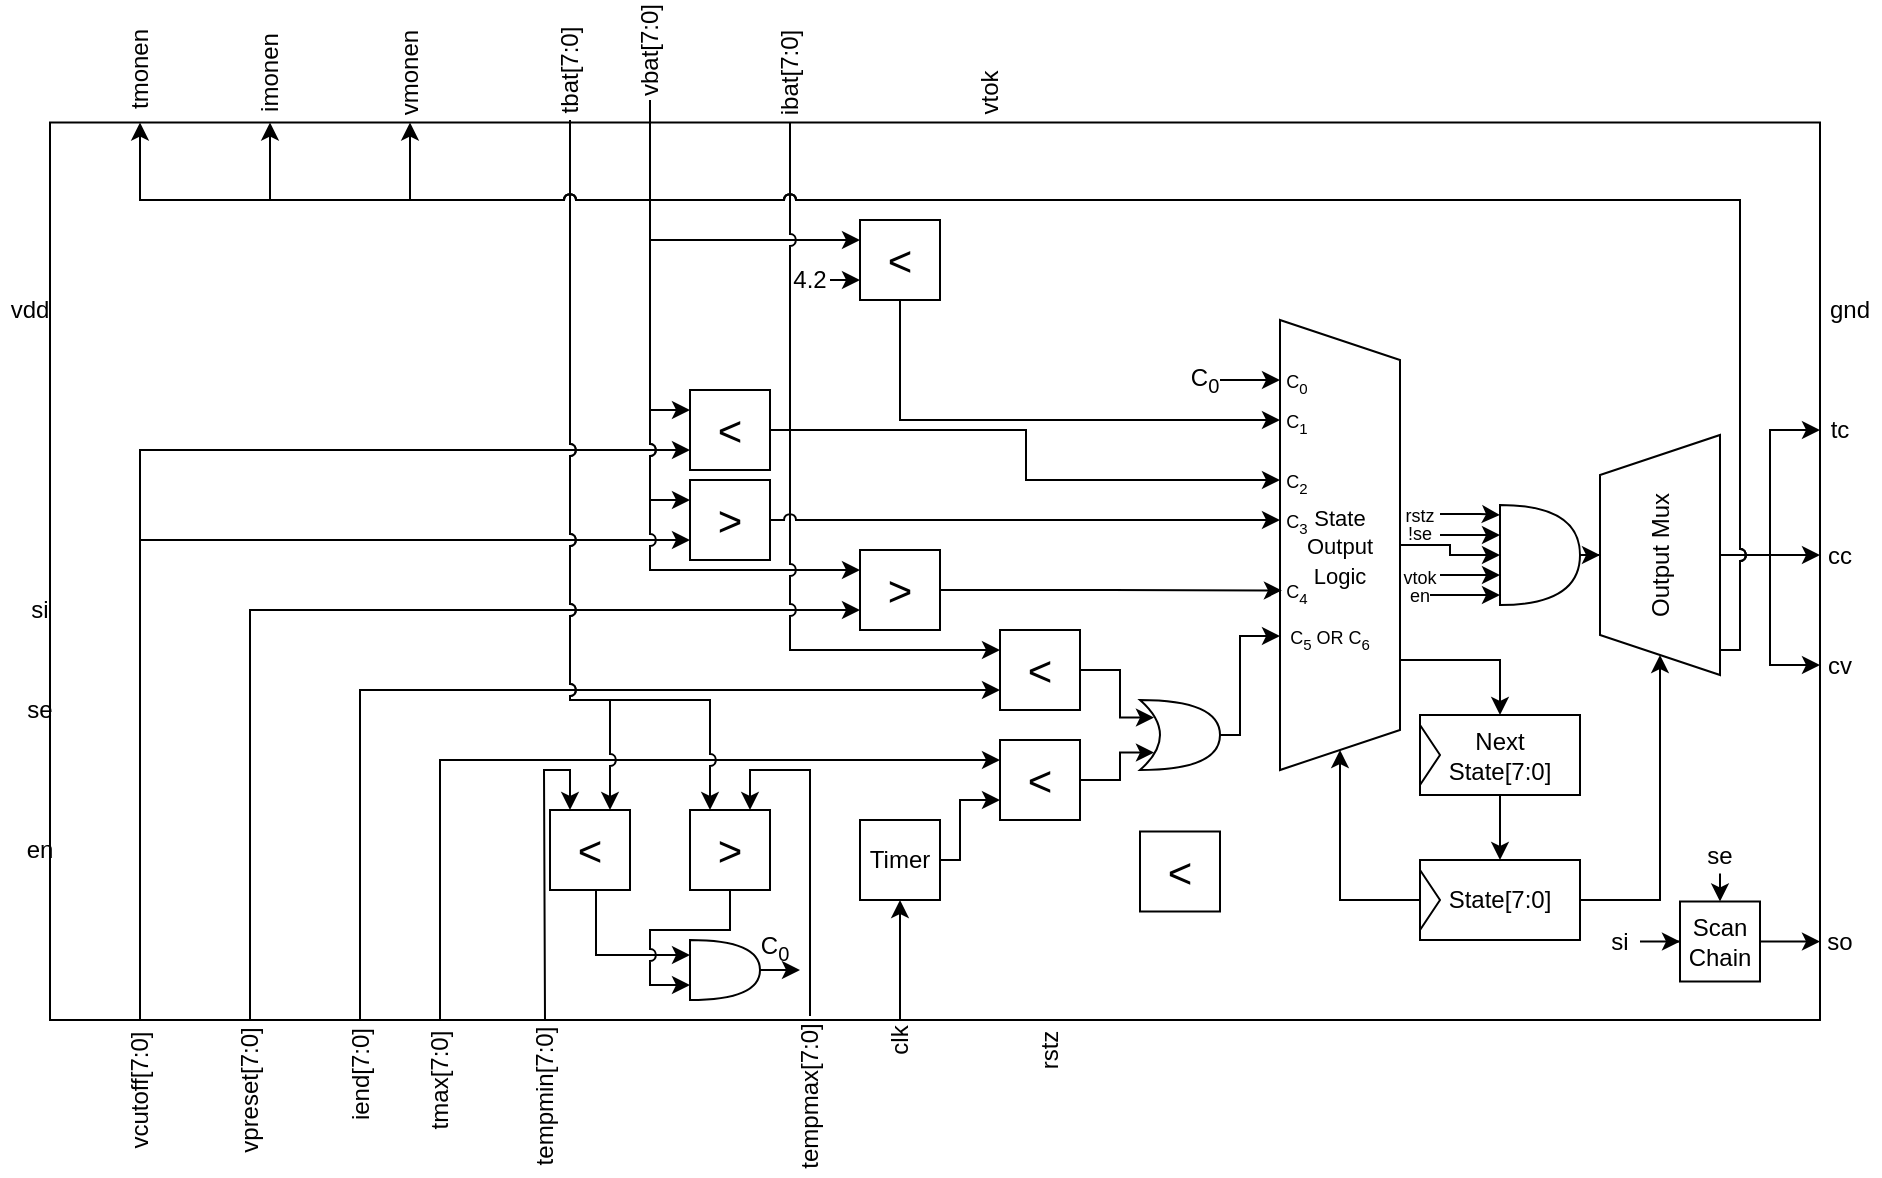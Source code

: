 <mxfile version="25.0.3">
  <diagram name="Page-1" id="ZLXz8bZ7Lyy6NJfYawsl">
    <mxGraphModel dx="734" dy="1479" grid="1" gridSize="10" guides="1" tooltips="1" connect="1" arrows="1" fold="1" page="1" pageScale="1" pageWidth="850" pageHeight="1100" math="0" shadow="0">
      <root>
        <mxCell id="0" />
        <mxCell id="1" parent="0" />
        <mxCell id="lkuB_7mltpB1Ut6H_fc4-6" value="" style="rounded=0;whiteSpace=wrap;html=1;" vertex="1" parent="1">
          <mxGeometry x="115" y="-48.75" width="885" height="448.75" as="geometry" />
        </mxCell>
        <mxCell id="lkuB_7mltpB1Ut6H_fc4-40" style="edgeStyle=orthogonalEdgeStyle;rounded=0;orthogonalLoop=1;jettySize=auto;html=1;entryX=0;entryY=0.75;entryDx=0;entryDy=0;jumpStyle=arc;" edge="1" parent="1" source="XUwTfJBHHrVztobZP6dr-2" target="lkuB_7mltpB1Ut6H_fc4-32">
          <mxGeometry relative="1" as="geometry">
            <Array as="points">
              <mxPoint x="160" y="115" />
            </Array>
          </mxGeometry>
        </mxCell>
        <mxCell id="lkuB_7mltpB1Ut6H_fc4-41" style="edgeStyle=orthogonalEdgeStyle;rounded=0;orthogonalLoop=1;jettySize=auto;html=1;entryX=0;entryY=0.75;entryDx=0;entryDy=0;jumpStyle=arc;" edge="1" parent="1" source="XUwTfJBHHrVztobZP6dr-2" target="lkuB_7mltpB1Ut6H_fc4-38">
          <mxGeometry relative="1" as="geometry">
            <Array as="points">
              <mxPoint x="160" y="160" />
            </Array>
          </mxGeometry>
        </mxCell>
        <mxCell id="XUwTfJBHHrVztobZP6dr-2" value="vcutoff[7:0]" style="text;html=1;align=center;verticalAlign=middle;whiteSpace=wrap;rounded=0;rotation=-90;" parent="1" vertex="1">
          <mxGeometry x="125" y="420" width="70" height="30" as="geometry" />
        </mxCell>
        <mxCell id="lkuB_7mltpB1Ut6H_fc4-51" style="edgeStyle=orthogonalEdgeStyle;rounded=0;orthogonalLoop=1;jettySize=auto;html=1;entryX=0;entryY=0.75;entryDx=0;entryDy=0;" edge="1" parent="1" source="XUwTfJBHHrVztobZP6dr-3" target="lkuB_7mltpB1Ut6H_fc4-49">
          <mxGeometry relative="1" as="geometry">
            <Array as="points">
              <mxPoint x="215" y="195" />
            </Array>
          </mxGeometry>
        </mxCell>
        <mxCell id="XUwTfJBHHrVztobZP6dr-3" value="vpreset[7:0]" style="text;html=1;align=center;verticalAlign=middle;whiteSpace=wrap;rounded=0;rotation=-90;" parent="1" vertex="1">
          <mxGeometry x="180" y="420" width="70" height="30" as="geometry" />
        </mxCell>
        <mxCell id="XUwTfJBHHrVztobZP6dr-61" style="edgeStyle=orthogonalEdgeStyle;rounded=0;orthogonalLoop=1;jettySize=auto;html=1;entryX=0;entryY=0.75;entryDx=0;entryDy=0;jumpStyle=arc;" parent="1" source="XUwTfJBHHrVztobZP6dr-4" target="XUwTfJBHHrVztobZP6dr-45" edge="1">
          <mxGeometry relative="1" as="geometry">
            <Array as="points">
              <mxPoint x="270" y="235" />
            </Array>
          </mxGeometry>
        </mxCell>
        <mxCell id="XUwTfJBHHrVztobZP6dr-4" value="iend[7:0]" style="text;html=1;align=center;verticalAlign=middle;whiteSpace=wrap;rounded=0;rotation=-90;" parent="1" vertex="1">
          <mxGeometry x="242.5" y="412.5" width="55" height="30" as="geometry" />
        </mxCell>
        <mxCell id="XUwTfJBHHrVztobZP6dr-39" style="edgeStyle=orthogonalEdgeStyle;rounded=0;orthogonalLoop=1;jettySize=auto;html=1;entryX=0.75;entryY=0;entryDx=0;entryDy=0;jumpStyle=arc;" parent="1" source="XUwTfJBHHrVztobZP6dr-5" target="XUwTfJBHHrVztobZP6dr-32" edge="1">
          <mxGeometry relative="1" as="geometry">
            <Array as="points">
              <mxPoint x="495" y="367" />
              <mxPoint x="495" y="275" />
              <mxPoint x="465" y="275" />
            </Array>
          </mxGeometry>
        </mxCell>
        <mxCell id="XUwTfJBHHrVztobZP6dr-5" value="&lt;div&gt;tempmax[7:0]&lt;/div&gt;" style="text;html=1;align=center;verticalAlign=middle;whiteSpace=wrap;rounded=0;rotation=-90;" parent="1" vertex="1">
          <mxGeometry x="455" y="423" width="80" height="30" as="geometry" />
        </mxCell>
        <mxCell id="XUwTfJBHHrVztobZP6dr-57" style="edgeStyle=orthogonalEdgeStyle;rounded=0;orthogonalLoop=1;jettySize=auto;html=1;jumpStyle=arc;" parent="1" source="XUwTfJBHHrVztobZP6dr-6" target="XUwTfJBHHrVztobZP6dr-54" edge="1">
          <mxGeometry relative="1" as="geometry">
            <Array as="points">
              <mxPoint x="310" y="270" />
            </Array>
          </mxGeometry>
        </mxCell>
        <mxCell id="XUwTfJBHHrVztobZP6dr-6" value="&lt;div&gt;tmax[7:0]&lt;/div&gt;" style="text;html=1;align=center;verticalAlign=middle;whiteSpace=wrap;rounded=0;rotation=-90;" parent="1" vertex="1">
          <mxGeometry x="280" y="415" width="60" height="30" as="geometry" />
        </mxCell>
        <mxCell id="XUwTfJBHHrVztobZP6dr-38" style="edgeStyle=orthogonalEdgeStyle;rounded=0;orthogonalLoop=1;jettySize=auto;html=1;entryX=0.25;entryY=0;entryDx=0;entryDy=0;jumpStyle=arc;" parent="1" source="XUwTfJBHHrVztobZP6dr-7" target="XUwTfJBHHrVztobZP6dr-31" edge="1">
          <mxGeometry relative="1" as="geometry">
            <Array as="points">
              <mxPoint x="362" y="368" />
              <mxPoint x="362" y="368" />
              <mxPoint x="362" y="275" />
              <mxPoint x="375" y="275" />
            </Array>
          </mxGeometry>
        </mxCell>
        <mxCell id="XUwTfJBHHrVztobZP6dr-7" value="&lt;div&gt;tempmin[7:0]&lt;/div&gt;" style="text;html=1;align=center;verticalAlign=middle;whiteSpace=wrap;rounded=0;rotation=-90;" parent="1" vertex="1">
          <mxGeometry x="325" y="423" width="75" height="30" as="geometry" />
        </mxCell>
        <mxCell id="XUwTfJBHHrVztobZP6dr-58" style="edgeStyle=orthogonalEdgeStyle;rounded=0;orthogonalLoop=1;jettySize=auto;html=1;entryX=0.5;entryY=1;entryDx=0;entryDy=0;" parent="1" source="XUwTfJBHHrVztobZP6dr-8" target="XUwTfJBHHrVztobZP6dr-53" edge="1">
          <mxGeometry relative="1" as="geometry" />
        </mxCell>
        <mxCell id="XUwTfJBHHrVztobZP6dr-8" value="clk" style="text;html=1;align=center;verticalAlign=middle;whiteSpace=wrap;rounded=0;rotation=-90;" parent="1" vertex="1">
          <mxGeometry x="530" y="395" width="20" height="30" as="geometry" />
        </mxCell>
        <mxCell id="XUwTfJBHHrVztobZP6dr-9" value="rstz" style="text;html=1;align=center;verticalAlign=middle;whiteSpace=wrap;rounded=0;rotation=-90;" parent="1" vertex="1">
          <mxGeometry x="600" y="400" width="30" height="30" as="geometry" />
        </mxCell>
        <mxCell id="XUwTfJBHHrVztobZP6dr-10" value="en" style="text;html=1;align=center;verticalAlign=middle;whiteSpace=wrap;rounded=0;rotation=0;" parent="1" vertex="1">
          <mxGeometry x="100" y="300" width="20" height="30" as="geometry" />
        </mxCell>
        <mxCell id="XUwTfJBHHrVztobZP6dr-11" value="se" style="text;html=1;align=center;verticalAlign=middle;whiteSpace=wrap;rounded=0;rotation=0;" parent="1" vertex="1">
          <mxGeometry x="100" y="230" width="20" height="30" as="geometry" />
        </mxCell>
        <mxCell id="XUwTfJBHHrVztobZP6dr-12" value="si" style="text;html=1;align=center;verticalAlign=middle;whiteSpace=wrap;rounded=0;rotation=0;" parent="1" vertex="1">
          <mxGeometry x="100" y="180" width="20" height="30" as="geometry" />
        </mxCell>
        <mxCell id="XUwTfJBHHrVztobZP6dr-13" value="vdd" style="text;html=1;align=center;verticalAlign=middle;whiteSpace=wrap;rounded=0;rotation=0;" parent="1" vertex="1">
          <mxGeometry x="90" y="30" width="30" height="30" as="geometry" />
        </mxCell>
        <mxCell id="XUwTfJBHHrVztobZP6dr-15" value="tmonen" style="text;html=1;align=center;verticalAlign=middle;whiteSpace=wrap;rounded=0;rotation=-90;" parent="1" vertex="1">
          <mxGeometry x="133.75" y="-90" width="52.5" height="30" as="geometry" />
        </mxCell>
        <mxCell id="XUwTfJBHHrVztobZP6dr-16" value="vmonen" style="text;html=1;align=center;verticalAlign=middle;whiteSpace=wrap;rounded=0;rotation=-90;" parent="1" vertex="1">
          <mxGeometry x="270" y="-88.75" width="50" height="30" as="geometry" />
        </mxCell>
        <mxCell id="XUwTfJBHHrVztobZP6dr-17" value="imonen" style="text;html=1;align=center;verticalAlign=middle;whiteSpace=wrap;rounded=0;rotation=-90;" parent="1" vertex="1">
          <mxGeometry x="200" y="-88.75" width="50" height="30" as="geometry" />
        </mxCell>
        <mxCell id="XUwTfJBHHrVztobZP6dr-36" style="edgeStyle=orthogonalEdgeStyle;rounded=0;orthogonalLoop=1;jettySize=auto;html=1;entryX=0.75;entryY=0;entryDx=0;entryDy=0;jumpStyle=arc;" parent="1" source="XUwTfJBHHrVztobZP6dr-18" target="XUwTfJBHHrVztobZP6dr-31" edge="1">
          <mxGeometry relative="1" as="geometry">
            <Array as="points">
              <mxPoint x="375" y="240" />
              <mxPoint x="395" y="240" />
            </Array>
          </mxGeometry>
        </mxCell>
        <mxCell id="XUwTfJBHHrVztobZP6dr-37" style="edgeStyle=orthogonalEdgeStyle;rounded=0;orthogonalLoop=1;jettySize=auto;html=1;entryX=0.25;entryY=0;entryDx=0;entryDy=0;jumpStyle=arc;" parent="1" source="XUwTfJBHHrVztobZP6dr-18" target="XUwTfJBHHrVztobZP6dr-32" edge="1">
          <mxGeometry relative="1" as="geometry">
            <Array as="points">
              <mxPoint x="375" y="240" />
              <mxPoint x="445" y="240" />
            </Array>
          </mxGeometry>
        </mxCell>
        <mxCell id="XUwTfJBHHrVztobZP6dr-18" value="tbat[7:0]" style="text;html=1;align=center;verticalAlign=middle;whiteSpace=wrap;rounded=0;rotation=-90;" parent="1" vertex="1">
          <mxGeometry x="350" y="-90" width="50" height="30" as="geometry" />
        </mxCell>
        <mxCell id="lkuB_7mltpB1Ut6H_fc4-34" style="edgeStyle=orthogonalEdgeStyle;rounded=0;orthogonalLoop=1;jettySize=auto;html=1;entryX=0;entryY=0.25;entryDx=0;entryDy=0;" edge="1" parent="1" source="XUwTfJBHHrVztobZP6dr-19" target="lkuB_7mltpB1Ut6H_fc4-32">
          <mxGeometry relative="1" as="geometry">
            <Array as="points">
              <mxPoint x="415" y="95" />
            </Array>
          </mxGeometry>
        </mxCell>
        <mxCell id="lkuB_7mltpB1Ut6H_fc4-35" style="edgeStyle=orthogonalEdgeStyle;rounded=0;orthogonalLoop=1;jettySize=auto;html=1;entryX=0;entryY=0.25;entryDx=0;entryDy=0;jumpStyle=arc;" edge="1" parent="1" source="XUwTfJBHHrVztobZP6dr-19" target="lkuB_7mltpB1Ut6H_fc4-19">
          <mxGeometry relative="1" as="geometry">
            <Array as="points">
              <mxPoint x="415" y="10" />
            </Array>
          </mxGeometry>
        </mxCell>
        <mxCell id="lkuB_7mltpB1Ut6H_fc4-39" style="edgeStyle=orthogonalEdgeStyle;rounded=0;orthogonalLoop=1;jettySize=auto;html=1;entryX=0;entryY=0.25;entryDx=0;entryDy=0;jumpStyle=arc;" edge="1" parent="1" source="XUwTfJBHHrVztobZP6dr-19" target="lkuB_7mltpB1Ut6H_fc4-38">
          <mxGeometry relative="1" as="geometry">
            <Array as="points">
              <mxPoint x="415" y="140" />
            </Array>
          </mxGeometry>
        </mxCell>
        <mxCell id="lkuB_7mltpB1Ut6H_fc4-50" style="edgeStyle=orthogonalEdgeStyle;rounded=0;orthogonalLoop=1;jettySize=auto;html=1;entryX=0;entryY=0.25;entryDx=0;entryDy=0;jumpStyle=arc;" edge="1" parent="1" source="XUwTfJBHHrVztobZP6dr-19" target="lkuB_7mltpB1Ut6H_fc4-49">
          <mxGeometry relative="1" as="geometry">
            <Array as="points">
              <mxPoint x="415" y="175" />
            </Array>
          </mxGeometry>
        </mxCell>
        <mxCell id="XUwTfJBHHrVztobZP6dr-19" value="vbat[7:0]" style="text;html=1;align=center;verticalAlign=middle;whiteSpace=wrap;rounded=0;rotation=-90;" parent="1" vertex="1">
          <mxGeometry x="390" y="-100" width="50" height="30" as="geometry" />
        </mxCell>
        <mxCell id="XUwTfJBHHrVztobZP6dr-59" style="edgeStyle=elbowEdgeStyle;rounded=0;orthogonalLoop=1;jettySize=auto;html=1;entryX=0;entryY=0.25;entryDx=0;entryDy=0;jumpStyle=arc;" parent="1" source="XUwTfJBHHrVztobZP6dr-20" target="XUwTfJBHHrVztobZP6dr-45" edge="1">
          <mxGeometry relative="1" as="geometry">
            <Array as="points">
              <mxPoint x="485" y="150" />
            </Array>
          </mxGeometry>
        </mxCell>
        <mxCell id="XUwTfJBHHrVztobZP6dr-20" value="ibat[7:0]" style="text;html=1;align=center;verticalAlign=middle;whiteSpace=wrap;rounded=0;rotation=-90;" parent="1" vertex="1">
          <mxGeometry x="460" y="-88.75" width="50" height="30" as="geometry" />
        </mxCell>
        <mxCell id="XUwTfJBHHrVztobZP6dr-21" value="vtok" style="text;html=1;align=center;verticalAlign=middle;whiteSpace=wrap;rounded=0;rotation=-90;" parent="1" vertex="1">
          <mxGeometry x="570" y="-78.75" width="30" height="30" as="geometry" />
        </mxCell>
        <mxCell id="XUwTfJBHHrVztobZP6dr-24" value="so" style="text;html=1;align=center;verticalAlign=middle;whiteSpace=wrap;rounded=0;rotation=0;" parent="1" vertex="1">
          <mxGeometry x="1000" y="345.75" width="20" height="30" as="geometry" />
        </mxCell>
        <mxCell id="XUwTfJBHHrVztobZP6dr-25" value="gnd" style="text;html=1;align=center;verticalAlign=middle;whiteSpace=wrap;rounded=0;rotation=0;" parent="1" vertex="1">
          <mxGeometry x="1000" y="30" width="30" height="30" as="geometry" />
        </mxCell>
        <mxCell id="XUwTfJBHHrVztobZP6dr-26" value="tc" style="text;html=1;align=center;verticalAlign=middle;whiteSpace=wrap;rounded=0;rotation=0;" parent="1" vertex="1">
          <mxGeometry x="1000" y="90" width="20" height="30" as="geometry" />
        </mxCell>
        <mxCell id="XUwTfJBHHrVztobZP6dr-27" value="cc" style="text;html=1;align=center;verticalAlign=middle;whiteSpace=wrap;rounded=0;rotation=0;" parent="1" vertex="1">
          <mxGeometry x="1000" y="152.5" width="20" height="30" as="geometry" />
        </mxCell>
        <mxCell id="XUwTfJBHHrVztobZP6dr-28" value="cv" style="text;html=1;align=center;verticalAlign=middle;whiteSpace=wrap;rounded=0;rotation=0;" parent="1" vertex="1">
          <mxGeometry x="1000" y="207.5" width="20" height="30" as="geometry" />
        </mxCell>
        <mxCell id="XUwTfJBHHrVztobZP6dr-31" value="&lt;font style=&quot;font-size: 21px;&quot;&gt;&amp;lt;&lt;/font&gt;" style="rounded=0;whiteSpace=wrap;html=1;" parent="1" vertex="1">
          <mxGeometry x="365" y="295" width="40" height="40" as="geometry" />
        </mxCell>
        <mxCell id="XUwTfJBHHrVztobZP6dr-32" value="&lt;font style=&quot;font-size: 21px;&quot;&gt;&amp;gt;&lt;/font&gt;" style="rounded=0;whiteSpace=wrap;html=1;" parent="1" vertex="1">
          <mxGeometry x="435" y="295" width="40" height="40" as="geometry" />
        </mxCell>
        <mxCell id="XUwTfJBHHrVztobZP6dr-42" style="edgeStyle=orthogonalEdgeStyle;rounded=0;orthogonalLoop=1;jettySize=auto;html=1;" parent="1" source="XUwTfJBHHrVztobZP6dr-34" edge="1">
          <mxGeometry relative="1" as="geometry">
            <mxPoint x="490" y="375" as="targetPoint" />
          </mxGeometry>
        </mxCell>
        <mxCell id="XUwTfJBHHrVztobZP6dr-34" value="" style="shape=or;whiteSpace=wrap;html=1;" parent="1" vertex="1">
          <mxGeometry x="435" y="360" width="35" height="30" as="geometry" />
        </mxCell>
        <mxCell id="XUwTfJBHHrVztobZP6dr-89" style="edgeStyle=orthogonalEdgeStyle;rounded=0;orthogonalLoop=1;jettySize=auto;html=1;entryX=0;entryY=0.5;entryDx=0;entryDy=0;" parent="1" source="XUwTfJBHHrVztobZP6dr-35" target="lkuB_7mltpB1Ut6H_fc4-7" edge="1">
          <mxGeometry relative="1" as="geometry">
            <Array as="points">
              <mxPoint x="710" y="258" />
              <mxPoint x="710" y="208" />
              <mxPoint x="730" y="208" />
            </Array>
            <mxPoint x="730" y="240" as="targetPoint" />
          </mxGeometry>
        </mxCell>
        <mxCell id="XUwTfJBHHrVztobZP6dr-35" value="" style="shape=xor;whiteSpace=wrap;html=1;" parent="1" vertex="1">
          <mxGeometry x="660" y="240" width="40" height="35" as="geometry" />
        </mxCell>
        <mxCell id="XUwTfJBHHrVztobZP6dr-40" style="edgeStyle=orthogonalEdgeStyle;rounded=0;orthogonalLoop=1;jettySize=auto;html=1;entryX=0;entryY=0.25;entryDx=0;entryDy=0;entryPerimeter=0;jumpStyle=arc;" parent="1" source="XUwTfJBHHrVztobZP6dr-31" target="XUwTfJBHHrVztobZP6dr-34" edge="1">
          <mxGeometry relative="1" as="geometry">
            <Array as="points">
              <mxPoint x="388" y="368" />
            </Array>
          </mxGeometry>
        </mxCell>
        <mxCell id="XUwTfJBHHrVztobZP6dr-41" style="edgeStyle=orthogonalEdgeStyle;rounded=0;orthogonalLoop=1;jettySize=auto;html=1;entryX=0;entryY=0.75;entryDx=0;entryDy=0;entryPerimeter=0;jumpStyle=arc;" parent="1" source="XUwTfJBHHrVztobZP6dr-32" target="XUwTfJBHHrVztobZP6dr-34" edge="1">
          <mxGeometry relative="1" as="geometry" />
        </mxCell>
        <mxCell id="XUwTfJBHHrVztobZP6dr-43" value="&lt;div&gt;C&lt;sub&gt;0&lt;/sub&gt;&lt;/div&gt;" style="text;html=1;align=center;verticalAlign=middle;whiteSpace=wrap;rounded=0;rotation=0;" parent="1" vertex="1">
          <mxGeometry x="470" y="354" width="15" height="20" as="geometry" />
        </mxCell>
        <mxCell id="XUwTfJBHHrVztobZP6dr-45" value="&lt;font style=&quot;font-size: 21px;&quot;&gt;&amp;lt;&lt;/font&gt;" style="rounded=0;whiteSpace=wrap;html=1;" parent="1" vertex="1">
          <mxGeometry x="590" y="205" width="40" height="40" as="geometry" />
        </mxCell>
        <mxCell id="XUwTfJBHHrVztobZP6dr-47" style="edgeStyle=orthogonalEdgeStyle;rounded=0;orthogonalLoop=1;jettySize=auto;html=1;" parent="1" source="XUwTfJBHHrVztobZP6dr-46" target="XUwTfJBHHrVztobZP6dr-24" edge="1">
          <mxGeometry relative="1" as="geometry" />
        </mxCell>
        <mxCell id="XUwTfJBHHrVztobZP6dr-46" value="Scan Chain" style="rounded=0;whiteSpace=wrap;html=1;" parent="1" vertex="1">
          <mxGeometry x="930" y="340.75" width="40" height="40" as="geometry" />
        </mxCell>
        <mxCell id="XUwTfJBHHrVztobZP6dr-51" style="edgeStyle=orthogonalEdgeStyle;rounded=0;orthogonalLoop=1;jettySize=auto;html=1;exitX=0.5;exitY=1;exitDx=0;exitDy=0;entryX=0.5;entryY=0;entryDx=0;entryDy=0;" parent="1" source="XUwTfJBHHrVztobZP6dr-48" target="XUwTfJBHHrVztobZP6dr-46" edge="1">
          <mxGeometry relative="1" as="geometry" />
        </mxCell>
        <mxCell id="XUwTfJBHHrVztobZP6dr-48" value="se" style="text;html=1;align=center;verticalAlign=middle;whiteSpace=wrap;rounded=0;rotation=0;" parent="1" vertex="1">
          <mxGeometry x="940" y="309.25" width="20" height="17.5" as="geometry" />
        </mxCell>
        <mxCell id="XUwTfJBHHrVztobZP6dr-50" style="edgeStyle=orthogonalEdgeStyle;rounded=0;orthogonalLoop=1;jettySize=auto;html=1;entryX=0;entryY=0.5;entryDx=0;entryDy=0;" parent="1" source="XUwTfJBHHrVztobZP6dr-49" target="XUwTfJBHHrVztobZP6dr-46" edge="1">
          <mxGeometry relative="1" as="geometry" />
        </mxCell>
        <mxCell id="XUwTfJBHHrVztobZP6dr-49" value="si" style="text;html=1;align=center;verticalAlign=middle;whiteSpace=wrap;rounded=0;rotation=0;" parent="1" vertex="1">
          <mxGeometry x="890" y="350.75" width="20" height="20" as="geometry" />
        </mxCell>
        <mxCell id="XUwTfJBHHrVztobZP6dr-56" style="edgeStyle=orthogonalEdgeStyle;rounded=0;orthogonalLoop=1;jettySize=auto;html=1;entryX=0;entryY=0.75;entryDx=0;entryDy=0;" parent="1" source="XUwTfJBHHrVztobZP6dr-53" target="XUwTfJBHHrVztobZP6dr-54" edge="1">
          <mxGeometry relative="1" as="geometry">
            <Array as="points">
              <mxPoint x="570" y="320" />
              <mxPoint x="570" y="290" />
            </Array>
          </mxGeometry>
        </mxCell>
        <mxCell id="XUwTfJBHHrVztobZP6dr-53" value="Timer" style="rounded=0;whiteSpace=wrap;html=1;" parent="1" vertex="1">
          <mxGeometry x="520" y="300" width="40" height="40" as="geometry" />
        </mxCell>
        <mxCell id="XUwTfJBHHrVztobZP6dr-54" value="&lt;font style=&quot;font-size: 21px;&quot;&gt;&amp;lt;&lt;/font&gt;" style="rounded=0;whiteSpace=wrap;html=1;" parent="1" vertex="1">
          <mxGeometry x="590" y="260" width="40" height="40" as="geometry" />
        </mxCell>
        <mxCell id="XUwTfJBHHrVztobZP6dr-62" style="edgeStyle=orthogonalEdgeStyle;rounded=0;orthogonalLoop=1;jettySize=auto;html=1;entryX=0.175;entryY=0.25;entryDx=0;entryDy=0;entryPerimeter=0;" parent="1" source="XUwTfJBHHrVztobZP6dr-45" target="XUwTfJBHHrVztobZP6dr-35" edge="1">
          <mxGeometry relative="1" as="geometry" />
        </mxCell>
        <mxCell id="XUwTfJBHHrVztobZP6dr-63" style="edgeStyle=orthogonalEdgeStyle;rounded=0;orthogonalLoop=1;jettySize=auto;html=1;entryX=0.175;entryY=0.75;entryDx=0;entryDy=0;entryPerimeter=0;" parent="1" source="XUwTfJBHHrVztobZP6dr-54" target="XUwTfJBHHrVztobZP6dr-35" edge="1">
          <mxGeometry relative="1" as="geometry" />
        </mxCell>
        <mxCell id="XUwTfJBHHrVztobZP6dr-91" style="edgeStyle=orthogonalEdgeStyle;rounded=0;orthogonalLoop=1;jettySize=auto;html=1;entryX=0.5;entryY=0;entryDx=0;entryDy=0;" parent="1" source="XUwTfJBHHrVztobZP6dr-64" target="XUwTfJBHHrVztobZP6dr-72" edge="1">
          <mxGeometry relative="1" as="geometry" />
        </mxCell>
        <mxCell id="XUwTfJBHHrVztobZP6dr-64" value="" style="shape=or;whiteSpace=wrap;html=1;points=[[0,0.1,0,0,0],[0,0.3,0,0,0],[0,0.5,0,0,0],[0,0.7,0,0,0],[0,0.9,0,0,0],[0.7,0.1,0,0,0],[0.7,0.9,0,0,0],[1,0.5,0,0,0]];" parent="1" vertex="1">
          <mxGeometry x="840" y="142.5" width="40" height="50" as="geometry" />
        </mxCell>
        <mxCell id="XUwTfJBHHrVztobZP6dr-74" style="edgeStyle=orthogonalEdgeStyle;rounded=0;orthogonalLoop=1;jettySize=auto;html=1;entryX=0;entryY=0.5;entryDx=0;entryDy=0;" parent="1" source="XUwTfJBHHrVztobZP6dr-66" target="XUwTfJBHHrVztobZP6dr-72" edge="1">
          <mxGeometry relative="1" as="geometry" />
        </mxCell>
        <mxCell id="XUwTfJBHHrVztobZP6dr-88" style="edgeStyle=orthogonalEdgeStyle;rounded=0;orthogonalLoop=1;jettySize=auto;html=1;" parent="1" source="XUwTfJBHHrVztobZP6dr-66" target="XUwTfJBHHrVztobZP6dr-85" edge="1">
          <mxGeometry relative="1" as="geometry">
            <Array as="points">
              <mxPoint x="760" y="340" />
            </Array>
          </mxGeometry>
        </mxCell>
        <mxCell id="XUwTfJBHHrVztobZP6dr-66" value="State[7:0]" style="rounded=0;whiteSpace=wrap;html=1;" parent="1" vertex="1">
          <mxGeometry x="800" y="320" width="80" height="40" as="geometry" />
        </mxCell>
        <mxCell id="XUwTfJBHHrVztobZP6dr-75" style="edgeStyle=orthogonalEdgeStyle;rounded=0;orthogonalLoop=1;jettySize=auto;html=1;jumpStyle=arc;" parent="1" source="XUwTfJBHHrVztobZP6dr-72" target="XUwTfJBHHrVztobZP6dr-28" edge="1">
          <mxGeometry relative="1" as="geometry" />
        </mxCell>
        <mxCell id="XUwTfJBHHrVztobZP6dr-76" style="edgeStyle=orthogonalEdgeStyle;rounded=0;orthogonalLoop=1;jettySize=auto;html=1;entryX=0;entryY=0.5;entryDx=0;entryDy=0;" parent="1" source="XUwTfJBHHrVztobZP6dr-72" target="XUwTfJBHHrVztobZP6dr-27" edge="1">
          <mxGeometry relative="1" as="geometry" />
        </mxCell>
        <mxCell id="XUwTfJBHHrVztobZP6dr-80" style="edgeStyle=orthogonalEdgeStyle;rounded=0;orthogonalLoop=1;jettySize=auto;html=1;" parent="1" source="XUwTfJBHHrVztobZP6dr-72" target="XUwTfJBHHrVztobZP6dr-26" edge="1">
          <mxGeometry relative="1" as="geometry" />
        </mxCell>
        <mxCell id="XUwTfJBHHrVztobZP6dr-82" style="edgeStyle=orthogonalEdgeStyle;rounded=0;orthogonalLoop=1;jettySize=auto;html=1;entryX=0;entryY=0.5;entryDx=0;entryDy=0;jumpStyle=arc;" parent="1" target="XUwTfJBHHrVztobZP6dr-15" edge="1">
          <mxGeometry relative="1" as="geometry">
            <mxPoint x="950" y="215" as="sourcePoint" />
            <Array as="points">
              <mxPoint x="960" y="215" />
              <mxPoint x="960" y="-10" />
              <mxPoint x="160" y="-10" />
            </Array>
          </mxGeometry>
        </mxCell>
        <mxCell id="XUwTfJBHHrVztobZP6dr-83" style="edgeStyle=orthogonalEdgeStyle;rounded=0;orthogonalLoop=1;jettySize=auto;html=1;entryX=0;entryY=0.5;entryDx=0;entryDy=0;exitX=0.5;exitY=1;exitDx=0;exitDy=0;jumpStyle=arc;" parent="1" source="XUwTfJBHHrVztobZP6dr-72" target="XUwTfJBHHrVztobZP6dr-17" edge="1">
          <mxGeometry relative="1" as="geometry">
            <Array as="points">
              <mxPoint x="950" y="215" />
              <mxPoint x="960" y="215" />
              <mxPoint x="960" y="-10" />
              <mxPoint x="225" y="-10" />
            </Array>
          </mxGeometry>
        </mxCell>
        <mxCell id="XUwTfJBHHrVztobZP6dr-84" style="edgeStyle=orthogonalEdgeStyle;rounded=0;orthogonalLoop=1;jettySize=auto;html=1;entryX=0;entryY=0.5;entryDx=0;entryDy=0;exitX=0.5;exitY=1;exitDx=0;exitDy=0;jumpStyle=arc;" parent="1" source="XUwTfJBHHrVztobZP6dr-72" target="XUwTfJBHHrVztobZP6dr-16" edge="1">
          <mxGeometry relative="1" as="geometry">
            <Array as="points">
              <mxPoint x="950" y="215" />
              <mxPoint x="960" y="215" />
              <mxPoint x="960" y="-10" />
              <mxPoint x="295" y="-10" />
            </Array>
          </mxGeometry>
        </mxCell>
        <mxCell id="XUwTfJBHHrVztobZP6dr-72" value="Output Mux" style="shape=trapezoid;perimeter=trapezoidPerimeter;whiteSpace=wrap;html=1;fixedSize=1;rotation=-90;" parent="1" vertex="1">
          <mxGeometry x="860" y="137.5" width="120" height="60" as="geometry" />
        </mxCell>
        <mxCell id="lkuB_7mltpB1Ut6H_fc4-8" style="edgeStyle=orthogonalEdgeStyle;rounded=0;orthogonalLoop=1;jettySize=auto;html=1;entryX=0.5;entryY=0;entryDx=0;entryDy=0;" edge="1" parent="1" source="XUwTfJBHHrVztobZP6dr-85" target="lkuB_7mltpB1Ut6H_fc4-11">
          <mxGeometry relative="1" as="geometry">
            <Array as="points">
              <mxPoint x="840" y="220" />
            </Array>
          </mxGeometry>
        </mxCell>
        <mxCell id="XUwTfJBHHrVztobZP6dr-85" value="&lt;div&gt;&lt;font style=&quot;font-size: 11px;&quot;&gt;State&lt;/font&gt;&lt;/div&gt;&lt;div&gt;&lt;font style=&quot;font-size: 11px;&quot;&gt;&amp;nbsp;Output&amp;nbsp;&lt;/font&gt;&lt;/div&gt;&lt;div&gt;&lt;font style=&quot;font-size: 11px;&quot;&gt;Logic&lt;/font&gt;&lt;/div&gt;" style="shape=trapezoid;perimeter=trapezoidPerimeter;whiteSpace=wrap;html=1;fixedSize=1;direction=south;" parent="1" vertex="1">
          <mxGeometry x="730" y="50" width="60" height="225" as="geometry" />
        </mxCell>
        <mxCell id="XUwTfJBHHrVztobZP6dr-90" style="edgeStyle=orthogonalEdgeStyle;rounded=0;orthogonalLoop=1;jettySize=auto;html=1;entryX=0;entryY=0.5;entryDx=0;entryDy=0;entryPerimeter=0;" parent="1" source="XUwTfJBHHrVztobZP6dr-85" target="XUwTfJBHHrVztobZP6dr-64" edge="1">
          <mxGeometry relative="1" as="geometry" />
        </mxCell>
        <mxCell id="XUwTfJBHHrVztobZP6dr-92" value="&lt;font style=&quot;font-size: 9px;&quot;&gt;en&lt;/font&gt;" style="text;html=1;align=center;verticalAlign=middle;whiteSpace=wrap;rounded=0;rotation=0;" parent="1" vertex="1">
          <mxGeometry x="795" y="181.5" width="10" height="11" as="geometry" />
        </mxCell>
        <mxCell id="XUwTfJBHHrVztobZP6dr-96" style="edgeStyle=orthogonalEdgeStyle;rounded=0;orthogonalLoop=1;jettySize=auto;html=1;entryX=0;entryY=0.9;entryDx=0;entryDy=0;entryPerimeter=0;" parent="1" source="XUwTfJBHHrVztobZP6dr-92" target="XUwTfJBHHrVztobZP6dr-64" edge="1">
          <mxGeometry relative="1" as="geometry">
            <Array as="points">
              <mxPoint x="810" y="188" />
            </Array>
          </mxGeometry>
        </mxCell>
        <mxCell id="XUwTfJBHHrVztobZP6dr-97" value="&lt;font style=&quot;font-size: 9px;&quot;&gt;rstz&lt;/font&gt;" style="text;html=1;align=center;verticalAlign=middle;whiteSpace=wrap;rounded=0;rotation=0;" parent="1" vertex="1">
          <mxGeometry x="790" y="139.5" width="20" height="15" as="geometry" />
        </mxCell>
        <mxCell id="XUwTfJBHHrVztobZP6dr-99" value="&lt;font style=&quot;font-size: 9px;&quot;&gt;vtok&lt;/font&gt;" style="text;html=1;align=center;verticalAlign=middle;whiteSpace=wrap;rounded=0;rotation=0;" parent="1" vertex="1">
          <mxGeometry x="790" y="172.5" width="20" height="10" as="geometry" />
        </mxCell>
        <mxCell id="XUwTfJBHHrVztobZP6dr-101" value="&lt;font style=&quot;font-size: 9px;&quot;&gt;!se&lt;/font&gt;" style="text;html=1;align=center;verticalAlign=middle;whiteSpace=wrap;rounded=0;rotation=0;" parent="1" vertex="1">
          <mxGeometry x="790" y="152.5" width="20" height="7.5" as="geometry" />
        </mxCell>
        <mxCell id="XUwTfJBHHrVztobZP6dr-102" style="edgeStyle=orthogonalEdgeStyle;rounded=0;orthogonalLoop=1;jettySize=auto;html=1;entryX=0;entryY=0.3;entryDx=0;entryDy=0;entryPerimeter=0;" parent="1" source="XUwTfJBHHrVztobZP6dr-101" target="XUwTfJBHHrVztobZP6dr-64" edge="1">
          <mxGeometry relative="1" as="geometry">
            <Array as="points">
              <mxPoint x="810" y="157" />
              <mxPoint x="840" y="157" />
            </Array>
          </mxGeometry>
        </mxCell>
        <mxCell id="lkuB_7mltpB1Ut6H_fc4-4" style="edgeStyle=orthogonalEdgeStyle;rounded=0;orthogonalLoop=1;jettySize=auto;html=1;entryX=0;entryY=0.7;entryDx=0;entryDy=0;entryPerimeter=0;" edge="1" parent="1" source="XUwTfJBHHrVztobZP6dr-99" target="XUwTfJBHHrVztobZP6dr-64">
          <mxGeometry relative="1" as="geometry" />
        </mxCell>
        <mxCell id="lkuB_7mltpB1Ut6H_fc4-5" style="edgeStyle=orthogonalEdgeStyle;rounded=0;orthogonalLoop=1;jettySize=auto;html=1;entryX=0;entryY=0.1;entryDx=0;entryDy=0;entryPerimeter=0;" edge="1" parent="1" source="XUwTfJBHHrVztobZP6dr-97" target="XUwTfJBHHrVztobZP6dr-64">
          <mxGeometry relative="1" as="geometry" />
        </mxCell>
        <mxCell id="lkuB_7mltpB1Ut6H_fc4-7" value="&lt;font style=&quot;font-size: 9px;&quot;&gt;C&lt;sub&gt;5&lt;/sub&gt; OR C&lt;sub&gt;6&lt;/sub&gt;&lt;/font&gt;" style="text;html=1;align=center;verticalAlign=middle;whiteSpace=wrap;rounded=0;" vertex="1" parent="1">
          <mxGeometry x="730" y="197.5" width="50" height="20" as="geometry" />
        </mxCell>
        <mxCell id="lkuB_7mltpB1Ut6H_fc4-13" style="edgeStyle=orthogonalEdgeStyle;rounded=0;orthogonalLoop=1;jettySize=auto;html=1;" edge="1" parent="1" source="lkuB_7mltpB1Ut6H_fc4-11" target="XUwTfJBHHrVztobZP6dr-66">
          <mxGeometry relative="1" as="geometry" />
        </mxCell>
        <mxCell id="lkuB_7mltpB1Ut6H_fc4-11" value="&lt;div&gt;Next&lt;/div&gt;&lt;div&gt;State[7:0]&lt;/div&gt;" style="rounded=0;whiteSpace=wrap;html=1;" vertex="1" parent="1">
          <mxGeometry x="800" y="247.5" width="80" height="40" as="geometry" />
        </mxCell>
        <mxCell id="lkuB_7mltpB1Ut6H_fc4-14" value="&lt;div&gt;C&lt;sub&gt;0&lt;/sub&gt;&lt;/div&gt;" style="text;html=1;align=center;verticalAlign=middle;whiteSpace=wrap;rounded=0;rotation=0;" vertex="1" parent="1">
          <mxGeometry x="685" y="70" width="15" height="20" as="geometry" />
        </mxCell>
        <mxCell id="lkuB_7mltpB1Ut6H_fc4-15" style="edgeStyle=orthogonalEdgeStyle;rounded=0;orthogonalLoop=1;jettySize=auto;html=1;" edge="1" parent="1" source="lkuB_7mltpB1Ut6H_fc4-14">
          <mxGeometry relative="1" as="geometry">
            <mxPoint x="730" y="80" as="targetPoint" />
          </mxGeometry>
        </mxCell>
        <mxCell id="lkuB_7mltpB1Ut6H_fc4-16" value="&lt;div&gt;&lt;font style=&quot;font-size: 9px;&quot;&gt;C&lt;sub&gt;0&lt;/sub&gt;&lt;/font&gt;&lt;/div&gt;" style="text;html=1;align=center;verticalAlign=middle;whiteSpace=wrap;rounded=0;rotation=0;" vertex="1" parent="1">
          <mxGeometry x="731" y="70" width="15" height="20" as="geometry" />
        </mxCell>
        <mxCell id="lkuB_7mltpB1Ut6H_fc4-21" style="edgeStyle=orthogonalEdgeStyle;rounded=0;orthogonalLoop=1;jettySize=auto;html=1;" edge="1" parent="1" source="lkuB_7mltpB1Ut6H_fc4-19">
          <mxGeometry relative="1" as="geometry">
            <mxPoint x="730" y="100" as="targetPoint" />
            <Array as="points">
              <mxPoint x="540" y="100" />
            </Array>
          </mxGeometry>
        </mxCell>
        <mxCell id="lkuB_7mltpB1Ut6H_fc4-19" value="&lt;font style=&quot;font-size: 21px;&quot;&gt;&amp;lt;&lt;/font&gt;" style="rounded=0;whiteSpace=wrap;html=1;" vertex="1" parent="1">
          <mxGeometry x="520" width="40" height="40" as="geometry" />
        </mxCell>
        <mxCell id="lkuB_7mltpB1Ut6H_fc4-22" value="&lt;div&gt;&lt;font style=&quot;font-size: 9px;&quot;&gt;C&lt;sub&gt;1&lt;/sub&gt;&lt;/font&gt;&lt;/div&gt;" style="text;html=1;align=center;verticalAlign=middle;whiteSpace=wrap;rounded=0;rotation=0;" vertex="1" parent="1">
          <mxGeometry x="731" y="90" width="15" height="20" as="geometry" />
        </mxCell>
        <mxCell id="lkuB_7mltpB1Ut6H_fc4-29" style="edgeStyle=orthogonalEdgeStyle;rounded=0;orthogonalLoop=1;jettySize=auto;html=1;entryX=0;entryY=0.75;entryDx=0;entryDy=0;exitX=1;exitY=0.5;exitDx=0;exitDy=0;" edge="1" parent="1" source="lkuB_7mltpB1Ut6H_fc4-25" target="lkuB_7mltpB1Ut6H_fc4-19">
          <mxGeometry relative="1" as="geometry">
            <mxPoint x="510" y="100" as="sourcePoint" />
            <Array as="points" />
          </mxGeometry>
        </mxCell>
        <mxCell id="lkuB_7mltpB1Ut6H_fc4-25" value="4.2" style="text;html=1;align=center;verticalAlign=middle;whiteSpace=wrap;rounded=0;rotation=0;" vertex="1" parent="1">
          <mxGeometry x="485" y="20" width="20" height="20" as="geometry" />
        </mxCell>
        <mxCell id="lkuB_7mltpB1Ut6H_fc4-32" value="&lt;font style=&quot;font-size: 21px;&quot;&gt;&amp;lt;&lt;/font&gt;" style="rounded=0;whiteSpace=wrap;html=1;" vertex="1" parent="1">
          <mxGeometry x="435" y="85" width="40" height="40" as="geometry" />
        </mxCell>
        <mxCell id="lkuB_7mltpB1Ut6H_fc4-36" style="edgeStyle=orthogonalEdgeStyle;rounded=0;orthogonalLoop=1;jettySize=auto;html=1;" edge="1" parent="1" source="lkuB_7mltpB1Ut6H_fc4-32">
          <mxGeometry relative="1" as="geometry">
            <mxPoint x="730" y="130" as="targetPoint" />
            <Array as="points">
              <mxPoint x="603" y="105" />
              <mxPoint x="603" y="130" />
            </Array>
          </mxGeometry>
        </mxCell>
        <mxCell id="lkuB_7mltpB1Ut6H_fc4-37" value="&lt;div&gt;&lt;font style=&quot;font-size: 9px;&quot;&gt;C&lt;sub&gt;3&lt;/sub&gt;&lt;/font&gt;&lt;/div&gt;" style="text;html=1;align=center;verticalAlign=middle;whiteSpace=wrap;rounded=0;rotation=0;" vertex="1" parent="1">
          <mxGeometry x="731" y="140" width="15" height="20" as="geometry" />
        </mxCell>
        <mxCell id="lkuB_7mltpB1Ut6H_fc4-38" value="&lt;font style=&quot;font-size: 21px;&quot;&gt;&amp;gt;&lt;/font&gt;" style="rounded=0;whiteSpace=wrap;html=1;" vertex="1" parent="1">
          <mxGeometry x="435" y="130" width="40" height="40" as="geometry" />
        </mxCell>
        <mxCell id="lkuB_7mltpB1Ut6H_fc4-42" style="edgeStyle=orthogonalEdgeStyle;rounded=0;orthogonalLoop=1;jettySize=auto;html=1;jumpStyle=arc;" edge="1" parent="1" source="lkuB_7mltpB1Ut6H_fc4-38">
          <mxGeometry relative="1" as="geometry">
            <mxPoint x="730" y="150" as="targetPoint" />
          </mxGeometry>
        </mxCell>
        <mxCell id="lkuB_7mltpB1Ut6H_fc4-45" value="&lt;div&gt;&lt;font style=&quot;font-size: 9px;&quot;&gt;C&lt;sub&gt;2&lt;/sub&gt;&lt;/font&gt;&lt;/div&gt;" style="text;html=1;align=center;verticalAlign=middle;whiteSpace=wrap;rounded=0;rotation=0;" vertex="1" parent="1">
          <mxGeometry x="731" y="120" width="15" height="20" as="geometry" />
        </mxCell>
        <mxCell id="lkuB_7mltpB1Ut6H_fc4-49" value="&lt;font style=&quot;font-size: 21px;&quot;&gt;&amp;gt;&lt;/font&gt;" style="rounded=0;whiteSpace=wrap;html=1;" vertex="1" parent="1">
          <mxGeometry x="520" y="165" width="40" height="40" as="geometry" />
        </mxCell>
        <mxCell id="lkuB_7mltpB1Ut6H_fc4-52" style="edgeStyle=orthogonalEdgeStyle;rounded=0;orthogonalLoop=1;jettySize=auto;html=1;entryX=0.601;entryY=0.984;entryDx=0;entryDy=0;entryPerimeter=0;" edge="1" parent="1" source="lkuB_7mltpB1Ut6H_fc4-49" target="XUwTfJBHHrVztobZP6dr-85">
          <mxGeometry relative="1" as="geometry" />
        </mxCell>
        <mxCell id="lkuB_7mltpB1Ut6H_fc4-53" value="&lt;div&gt;&lt;font style=&quot;font-size: 9px;&quot;&gt;C&lt;sub&gt;4&lt;/sub&gt;&lt;/font&gt;&lt;/div&gt;" style="text;html=1;align=center;verticalAlign=middle;whiteSpace=wrap;rounded=0;rotation=0;" vertex="1" parent="1">
          <mxGeometry x="731" y="175" width="15" height="20" as="geometry" />
        </mxCell>
        <mxCell id="lkuB_7mltpB1Ut6H_fc4-56" value="&lt;font style=&quot;font-size: 21px;&quot;&gt;&amp;lt;&lt;/font&gt;" style="rounded=0;whiteSpace=wrap;html=1;" vertex="1" parent="1">
          <mxGeometry x="660" y="305.75" width="40" height="40" as="geometry" />
        </mxCell>
        <mxCell id="lkuB_7mltpB1Ut6H_fc4-57" value="" style="triangle;whiteSpace=wrap;html=1;" vertex="1" parent="1">
          <mxGeometry x="800" y="325" width="10" height="30" as="geometry" />
        </mxCell>
        <mxCell id="lkuB_7mltpB1Ut6H_fc4-59" value="" style="triangle;whiteSpace=wrap;html=1;" vertex="1" parent="1">
          <mxGeometry x="800" y="252.5" width="10" height="30" as="geometry" />
        </mxCell>
      </root>
    </mxGraphModel>
  </diagram>
</mxfile>
